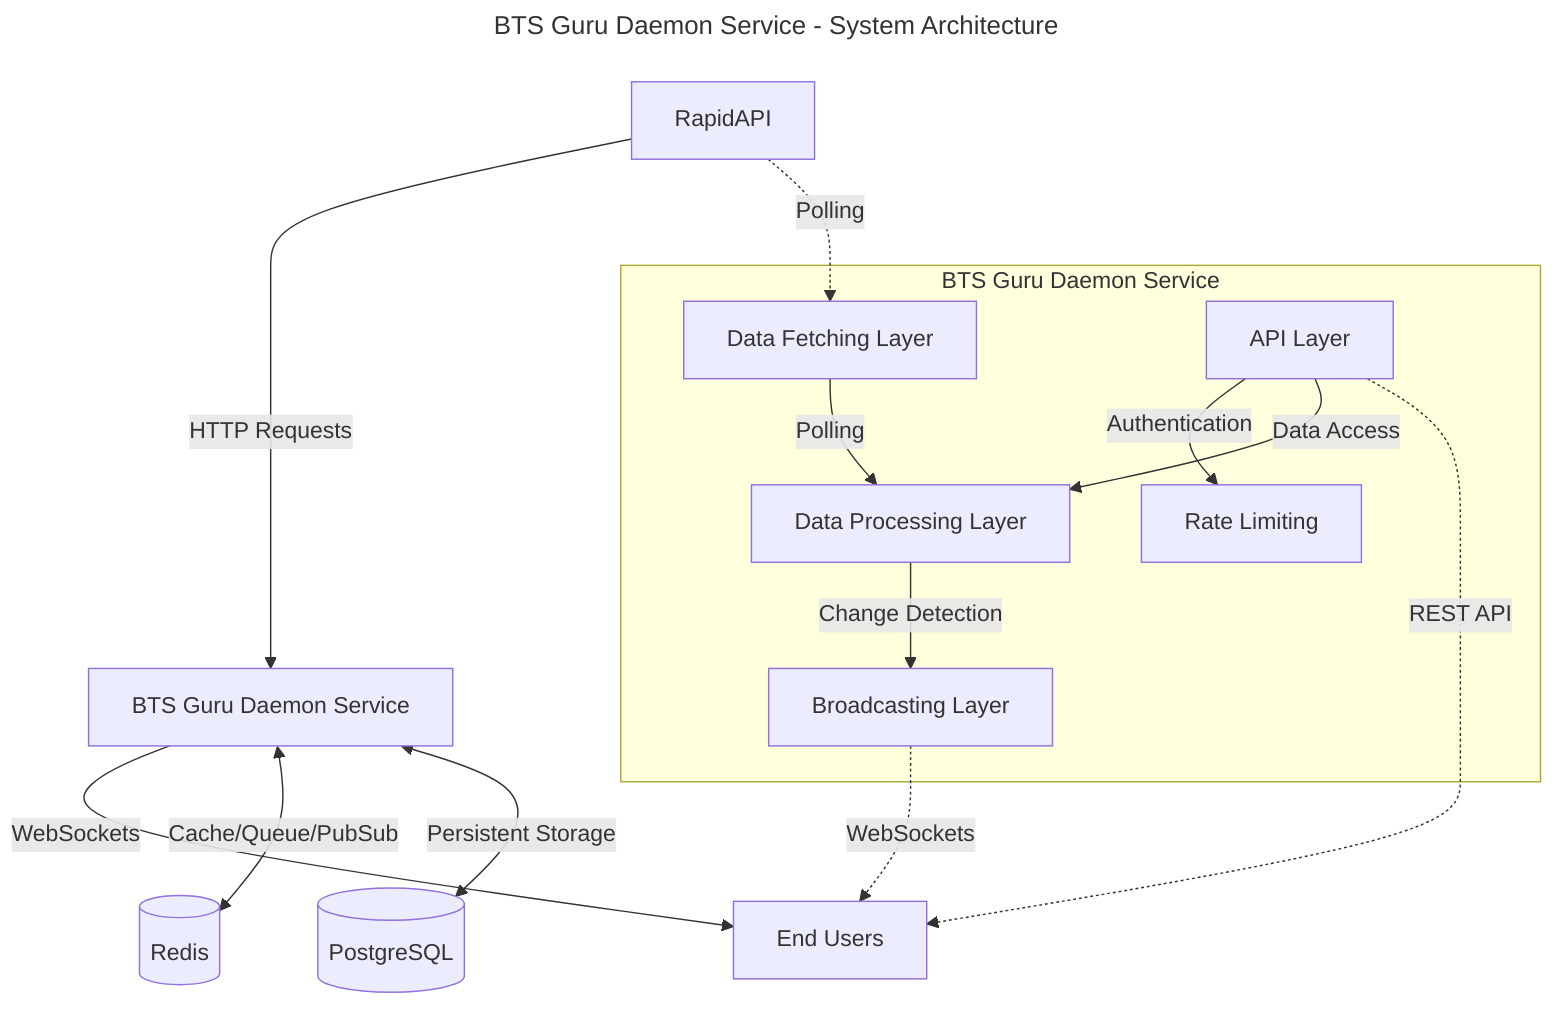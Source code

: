 ---
title: BTS Guru Daemon Service - System Architecture
---
flowchart TD
    A[RapidAPI] -->|HTTP Requests| B[BTS Guru Daemon Service]
    B -->|WebSockets| C[End Users]
    B <-->|Cache/Queue/PubSub| D[(Redis)]
    B <-->|Persistent Storage| E[(PostgreSQL)]
    
    subgraph "BTS Guru Daemon Service"
        F[Data Fetching Layer] -->|Polling| G[Data Processing Layer]
        G -->|Change Detection| H[Broadcasting Layer]
        I[API Layer] -->|Authentication| J[Rate Limiting]
        I -->|Data Access| G
    end
    
    A -.->|Polling| F
    H -.->|WebSockets| C
    I -.->|REST API| C